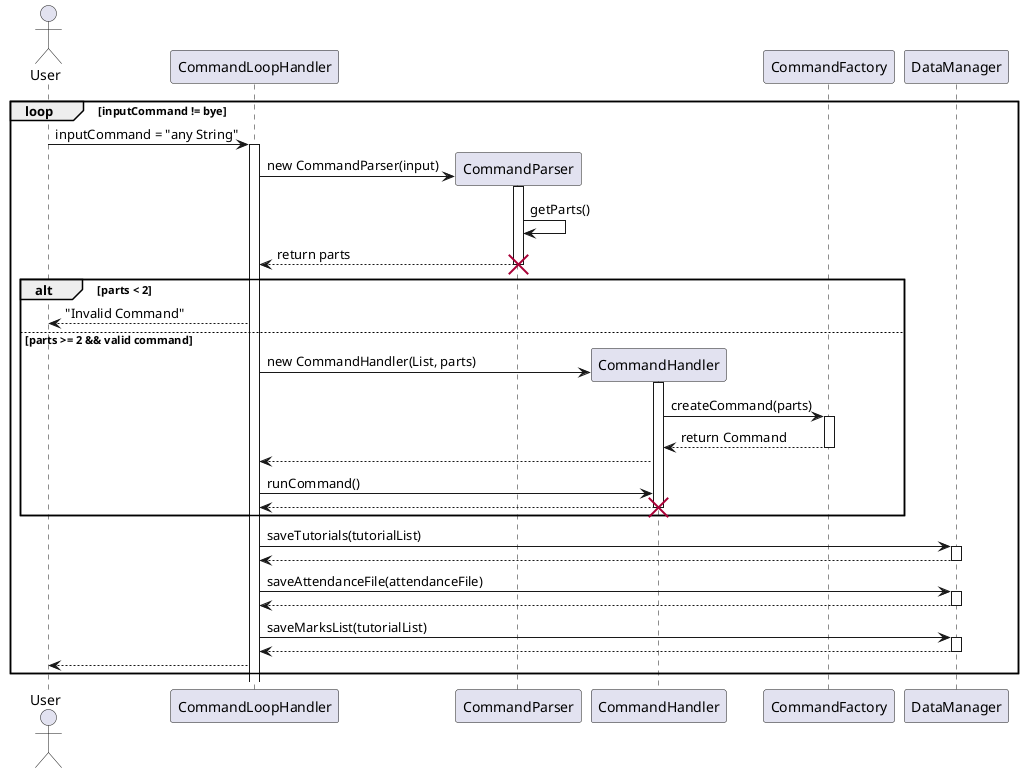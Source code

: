 @startuml
actor User
participant "CommandLoopHandler" as CLH
participant CommandFactory as Factory order 10
participant DataManager as DM order 20
loop inputCommand != bye
    User -> CLH ++: inputCommand = "any String"
    create "CommandParser" as Parser
    CLH -> Parser ++ : new CommandParser(input)

    Parser -> Parser : getParts()
    Parser --> CLH -- : return parts
    destroy Parser
    alt parts < 2
        CLH --> User : "Invalid Command"
    else parts >= 2 && valid command
        create CommandHandler as Handler
        CLH ->Handler ++ :new CommandHandler(List, parts)

        Handler -> Factory ++ : createCommand(parts)
        Factory --> Handler -- : return Command

        Handler --> CLH

        CLH -> Handler  : runCommand()
        Handler --> CLH --
        destroy Handler
    end
    CLH -> DM ++ : saveTutorials(tutorialList)
    DM --> CLH --
    CLH -> DM ++ : saveAttendanceFile(attendanceFile)
    DM --> CLH --
    CLH -> DM ++ : saveMarksList(tutorialList)
    DM --> CLH --
    CLH --> User
end
@enduml